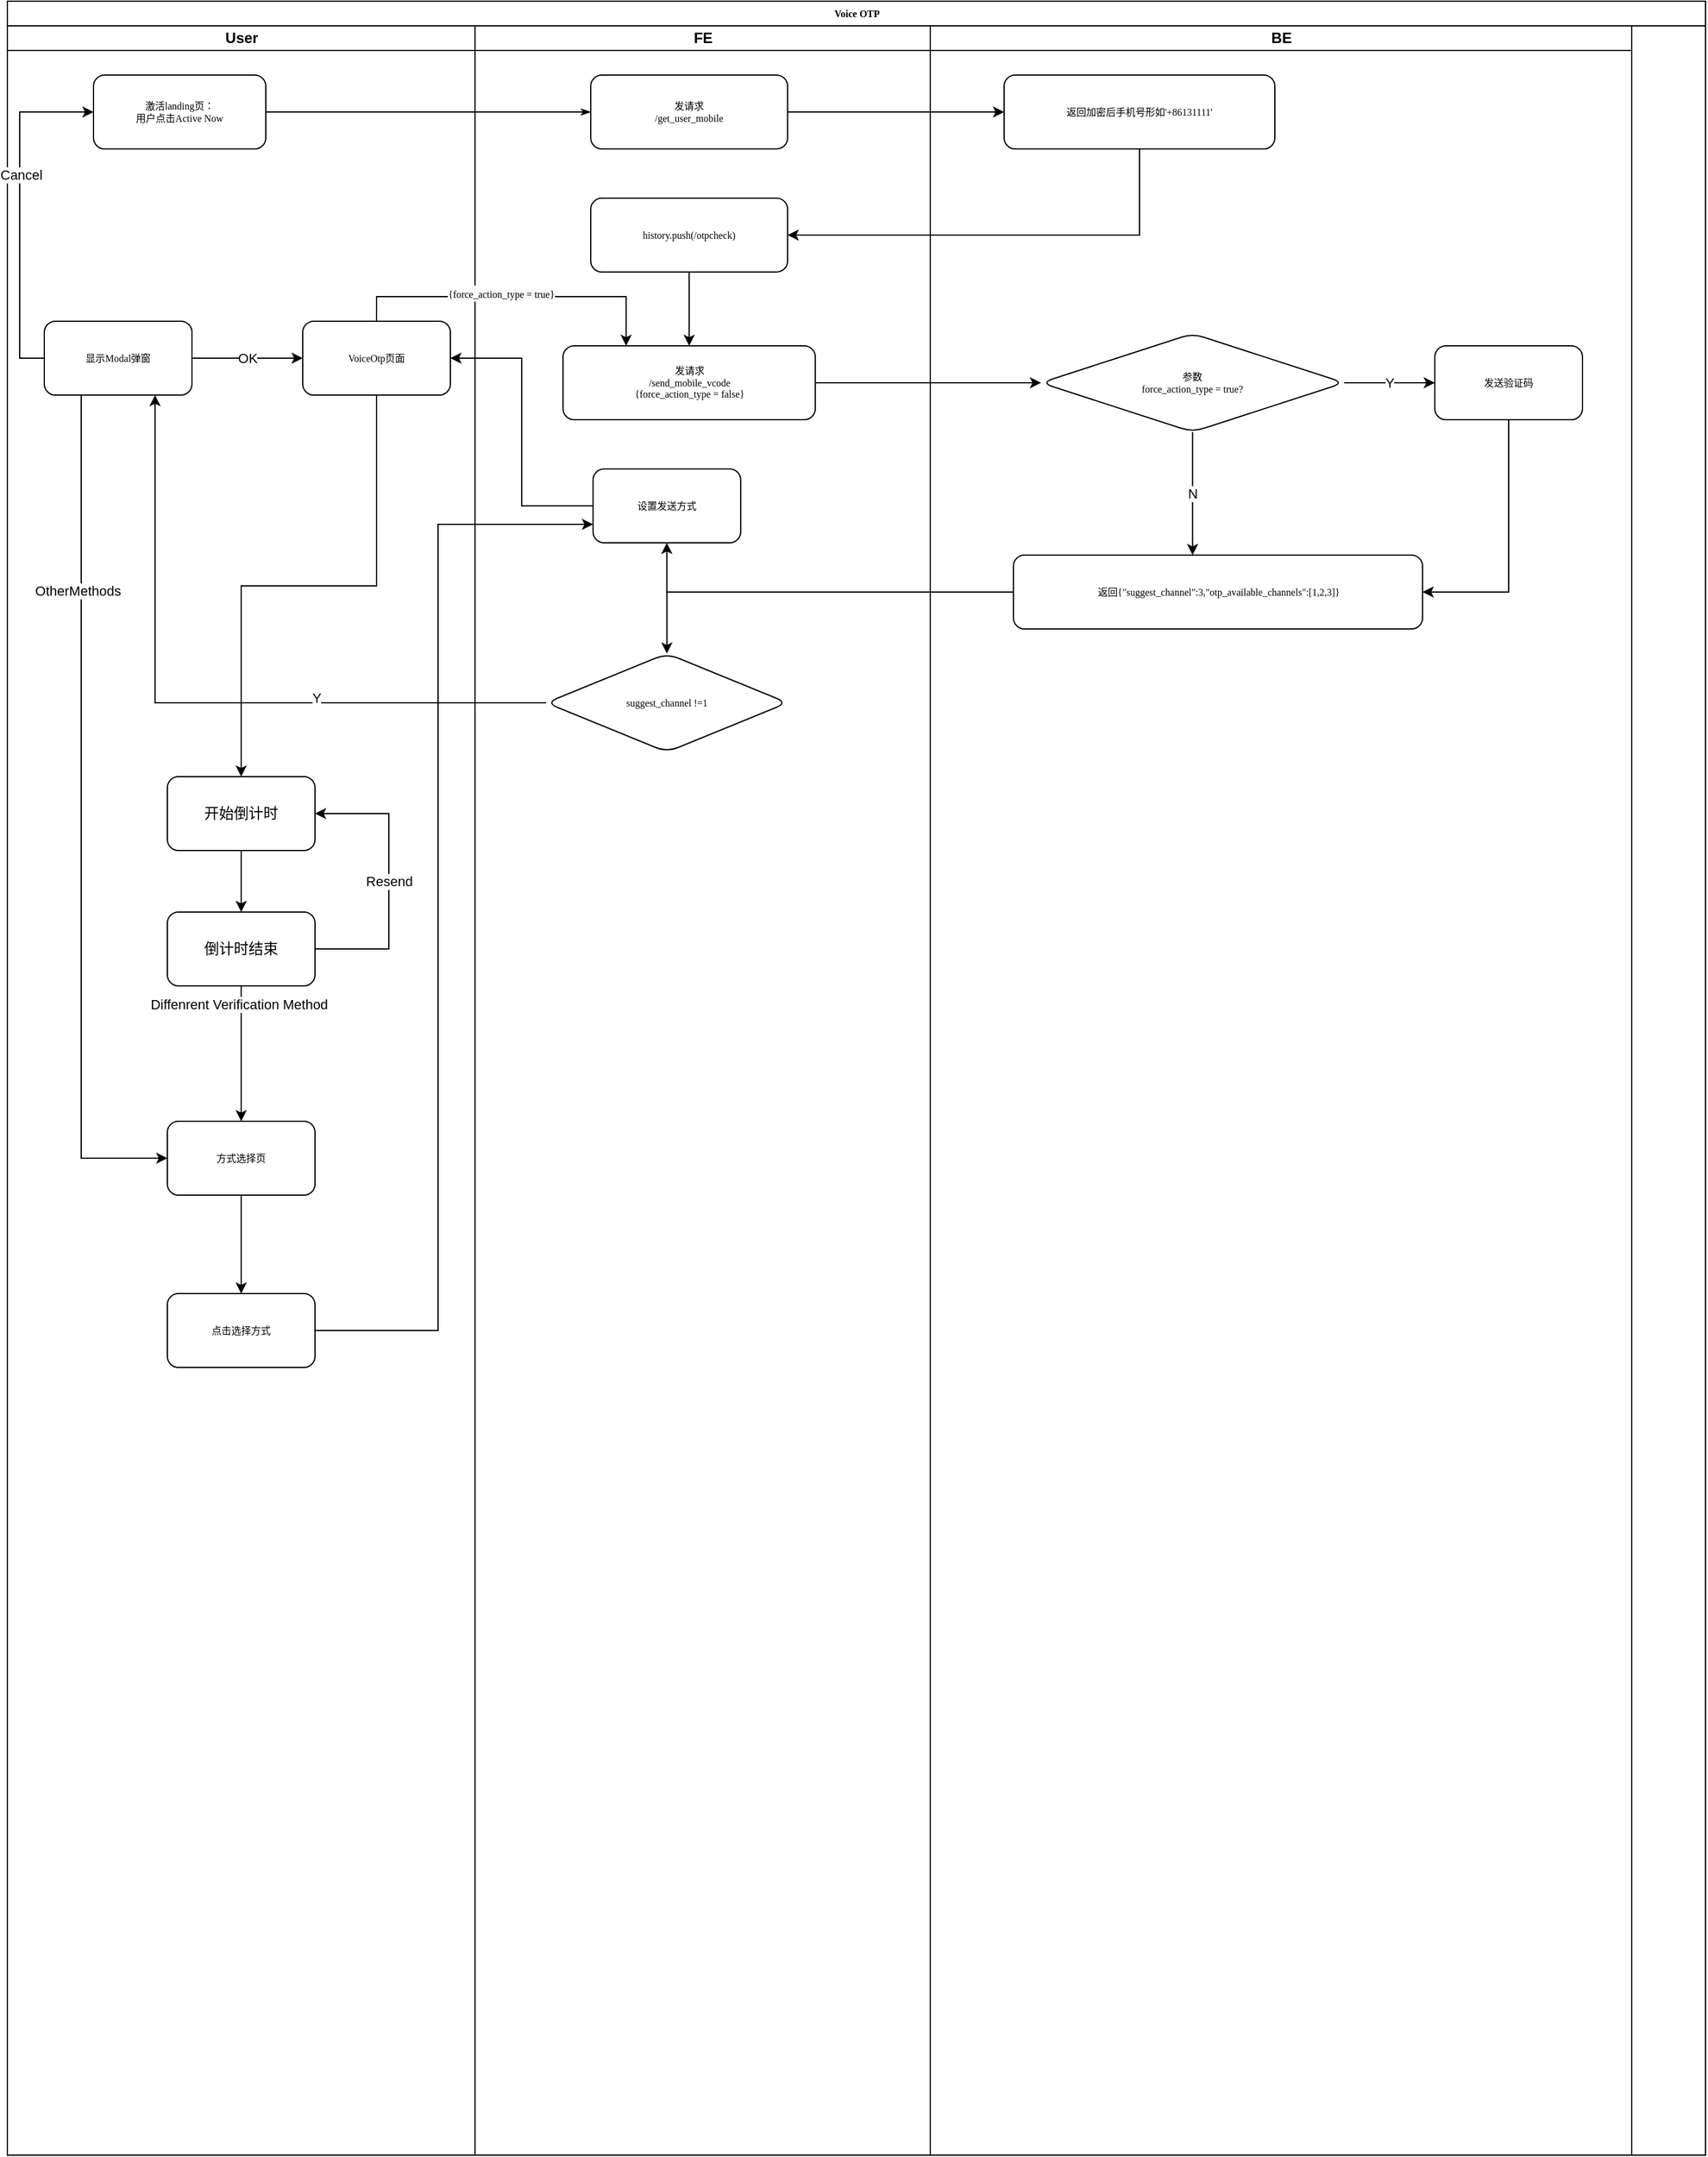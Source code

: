 <mxfile version="13.6.2" type="github">
  <diagram name="Page-1" id="74e2e168-ea6b-b213-b513-2b3c1d86103e">
    <mxGraphModel dx="1395" dy="872" grid="1" gridSize="10" guides="1" tooltips="1" connect="1" arrows="1" fold="1" page="1" pageScale="1" pageWidth="1100" pageHeight="850" background="#ffffff" math="0" shadow="0">
      <root>
        <mxCell id="0" />
        <mxCell id="1" parent="0" />
        <mxCell id="77e6c97f196da883-1" value="Voice OTP" style="swimlane;html=1;childLayout=stackLayout;startSize=20;rounded=0;shadow=0;labelBackgroundColor=none;strokeWidth=1;fontFamily=Verdana;fontSize=8;align=center;" parent="1" vertex="1">
          <mxGeometry x="70" y="30" width="1380" height="1750" as="geometry" />
        </mxCell>
        <mxCell id="77e6c97f196da883-26" style="edgeStyle=orthogonalEdgeStyle;rounded=1;html=1;labelBackgroundColor=none;startArrow=none;startFill=0;startSize=5;endArrow=classicThin;endFill=1;endSize=5;jettySize=auto;orthogonalLoop=1;strokeWidth=1;fontFamily=Verdana;fontSize=8" parent="77e6c97f196da883-1" source="77e6c97f196da883-8" target="77e6c97f196da883-11" edge="1">
          <mxGeometry relative="1" as="geometry" />
        </mxCell>
        <mxCell id="77e6c97f196da883-2" value="User" style="swimlane;html=1;startSize=20;" parent="77e6c97f196da883-1" vertex="1">
          <mxGeometry y="20" width="380" height="1730" as="geometry">
            <mxRectangle y="20" width="30" height="1750" as="alternateBounds" />
          </mxGeometry>
        </mxCell>
        <mxCell id="7hA2E8RumJZDi3fpIp_V-88" style="edgeStyle=orthogonalEdgeStyle;rounded=0;orthogonalLoop=1;jettySize=auto;html=1;exitX=0.25;exitY=1;exitDx=0;exitDy=0;entryX=0;entryY=0.5;entryDx=0;entryDy=0;" edge="1" parent="77e6c97f196da883-2" source="7hA2E8RumJZDi3fpIp_V-55" target="7hA2E8RumJZDi3fpIp_V-59">
          <mxGeometry relative="1" as="geometry">
            <Array as="points">
              <mxPoint x="60" y="920" />
            </Array>
          </mxGeometry>
        </mxCell>
        <mxCell id="7hA2E8RumJZDi3fpIp_V-89" value="OtherMethods" style="edgeLabel;html=1;align=center;verticalAlign=middle;resizable=0;points=[];" vertex="1" connectable="0" parent="7hA2E8RumJZDi3fpIp_V-88">
          <mxGeometry x="-0.54" y="-3" relative="1" as="geometry">
            <mxPoint as="offset" />
          </mxGeometry>
        </mxCell>
        <mxCell id="7hA2E8RumJZDi3fpIp_V-95" value="OK" style="edgeStyle=orthogonalEdgeStyle;rounded=0;orthogonalLoop=1;jettySize=auto;html=1;exitX=1;exitY=0.5;exitDx=0;exitDy=0;entryX=0;entryY=0.5;entryDx=0;entryDy=0;" edge="1" parent="77e6c97f196da883-2" source="7hA2E8RumJZDi3fpIp_V-55" target="7hA2E8RumJZDi3fpIp_V-9">
          <mxGeometry relative="1" as="geometry" />
        </mxCell>
        <mxCell id="7hA2E8RumJZDi3fpIp_V-55" value="显示Modal弹窗" style="whiteSpace=wrap;html=1;rounded=1;shadow=0;fontFamily=Verdana;fontSize=8;strokeWidth=1;" vertex="1" parent="77e6c97f196da883-2">
          <mxGeometry x="30.005" y="240" width="120" height="60" as="geometry" />
        </mxCell>
        <mxCell id="77e6c97f196da883-8" value="激活landing页：&lt;br&gt;用户点击Active Now" style="rounded=1;whiteSpace=wrap;html=1;shadow=0;labelBackgroundColor=none;strokeWidth=1;fontFamily=Verdana;fontSize=8;align=center;" parent="77e6c97f196da883-2" vertex="1">
          <mxGeometry x="70" y="40" width="140" height="60" as="geometry" />
        </mxCell>
        <mxCell id="7hA2E8RumJZDi3fpIp_V-72" style="edgeStyle=orthogonalEdgeStyle;rounded=0;orthogonalLoop=1;jettySize=auto;html=1;exitX=0;exitY=0.5;exitDx=0;exitDy=0;entryX=0;entryY=0.5;entryDx=0;entryDy=0;" edge="1" parent="77e6c97f196da883-2" source="7hA2E8RumJZDi3fpIp_V-55" target="77e6c97f196da883-8">
          <mxGeometry relative="1" as="geometry" />
        </mxCell>
        <mxCell id="7hA2E8RumJZDi3fpIp_V-73" value="Cancel" style="edgeLabel;html=1;align=center;verticalAlign=middle;resizable=0;points=[];" vertex="1" connectable="0" parent="7hA2E8RumJZDi3fpIp_V-72">
          <mxGeometry x="0.206" y="-1" relative="1" as="geometry">
            <mxPoint as="offset" />
          </mxGeometry>
        </mxCell>
        <mxCell id="7hA2E8RumJZDi3fpIp_V-99" value="Resend" style="edgeStyle=orthogonalEdgeStyle;rounded=0;orthogonalLoop=1;jettySize=auto;html=1;exitX=1;exitY=0.5;exitDx=0;exitDy=0;entryX=1;entryY=0.5;entryDx=0;entryDy=0;" edge="1" parent="77e6c97f196da883-2" source="7hA2E8RumJZDi3fpIp_V-97" target="7hA2E8RumJZDi3fpIp_V-92">
          <mxGeometry relative="1" as="geometry">
            <Array as="points">
              <mxPoint x="310" y="750" />
              <mxPoint x="310" y="640" />
            </Array>
          </mxGeometry>
        </mxCell>
        <mxCell id="7hA2E8RumJZDi3fpIp_V-100" style="edgeStyle=orthogonalEdgeStyle;rounded=0;orthogonalLoop=1;jettySize=auto;html=1;exitX=0.5;exitY=1;exitDx=0;exitDy=0;" edge="1" parent="77e6c97f196da883-2" source="7hA2E8RumJZDi3fpIp_V-97" target="7hA2E8RumJZDi3fpIp_V-59">
          <mxGeometry relative="1" as="geometry" />
        </mxCell>
        <mxCell id="7hA2E8RumJZDi3fpIp_V-101" value="Diffenrent Verification Method" style="edgeLabel;html=1;align=center;verticalAlign=middle;resizable=0;points=[];" vertex="1" connectable="0" parent="7hA2E8RumJZDi3fpIp_V-100">
          <mxGeometry x="-0.723" y="-2" relative="1" as="geometry">
            <mxPoint as="offset" />
          </mxGeometry>
        </mxCell>
        <mxCell id="7hA2E8RumJZDi3fpIp_V-97" value="倒计时结束" style="rounded=1;whiteSpace=wrap;html=1;" vertex="1" parent="77e6c97f196da883-2">
          <mxGeometry x="130" y="720" width="120" height="60" as="geometry" />
        </mxCell>
        <mxCell id="7hA2E8RumJZDi3fpIp_V-92" value="开始倒计时" style="rounded=1;whiteSpace=wrap;html=1;" vertex="1" parent="77e6c97f196da883-2">
          <mxGeometry x="130" y="610" width="120" height="60" as="geometry" />
        </mxCell>
        <mxCell id="7hA2E8RumJZDi3fpIp_V-107" style="edgeStyle=orthogonalEdgeStyle;rounded=0;orthogonalLoop=1;jettySize=auto;html=1;exitX=0.5;exitY=1;exitDx=0;exitDy=0;" edge="1" parent="77e6c97f196da883-2" source="7hA2E8RumJZDi3fpIp_V-9" target="7hA2E8RumJZDi3fpIp_V-92">
          <mxGeometry relative="1" as="geometry" />
        </mxCell>
        <mxCell id="7hA2E8RumJZDi3fpIp_V-59" value="方式选择页" style="whiteSpace=wrap;html=1;rounded=1;shadow=0;fontFamily=Verdana;fontSize=8;strokeWidth=1;" vertex="1" parent="77e6c97f196da883-2">
          <mxGeometry x="130.005" y="890" width="120" height="60" as="geometry" />
        </mxCell>
        <mxCell id="7hA2E8RumJZDi3fpIp_V-102" value="点击选择方式" style="whiteSpace=wrap;html=1;rounded=1;shadow=0;fontFamily=Verdana;fontSize=8;strokeWidth=1;" vertex="1" parent="77e6c97f196da883-2">
          <mxGeometry x="130.005" y="1030" width="120" height="60" as="geometry" />
        </mxCell>
        <mxCell id="7hA2E8RumJZDi3fpIp_V-9" value="VoiceOtp页面" style="whiteSpace=wrap;html=1;rounded=1;shadow=0;fontFamily=Verdana;fontSize=8;strokeWidth=1;" vertex="1" parent="77e6c97f196da883-2">
          <mxGeometry x="240" y="240" width="120" height="60" as="geometry" />
        </mxCell>
        <mxCell id="7hA2E8RumJZDi3fpIp_V-98" value="" style="edgeStyle=orthogonalEdgeStyle;rounded=0;orthogonalLoop=1;jettySize=auto;html=1;" edge="1" parent="77e6c97f196da883-2" source="7hA2E8RumJZDi3fpIp_V-92" target="7hA2E8RumJZDi3fpIp_V-97">
          <mxGeometry relative="1" as="geometry" />
        </mxCell>
        <mxCell id="7hA2E8RumJZDi3fpIp_V-103" value="" style="edgeStyle=orthogonalEdgeStyle;rounded=0;orthogonalLoop=1;jettySize=auto;html=1;" edge="1" parent="77e6c97f196da883-2" source="7hA2E8RumJZDi3fpIp_V-59" target="7hA2E8RumJZDi3fpIp_V-102">
          <mxGeometry relative="1" as="geometry" />
        </mxCell>
        <mxCell id="77e6c97f196da883-3" value="FE" style="swimlane;html=1;startSize=20;" parent="77e6c97f196da883-1" vertex="1">
          <mxGeometry x="380" y="20" width="370" height="1730" as="geometry" />
        </mxCell>
        <mxCell id="7hA2E8RumJZDi3fpIp_V-67" style="edgeStyle=orthogonalEdgeStyle;rounded=0;orthogonalLoop=1;jettySize=auto;html=1;exitX=0.5;exitY=1;exitDx=0;exitDy=0;entryX=0.5;entryY=0;entryDx=0;entryDy=0;" edge="1" parent="77e6c97f196da883-3" source="7hA2E8RumJZDi3fpIp_V-7" target="7hA2E8RumJZDi3fpIp_V-11">
          <mxGeometry relative="1" as="geometry" />
        </mxCell>
        <mxCell id="7hA2E8RumJZDi3fpIp_V-69" value="设置发送方式" style="whiteSpace=wrap;html=1;rounded=1;shadow=0;fontFamily=Verdana;fontSize=8;strokeWidth=1;" vertex="1" parent="77e6c97f196da883-3">
          <mxGeometry x="95.94" y="360" width="120" height="60" as="geometry" />
        </mxCell>
        <mxCell id="7hA2E8RumJZDi3fpIp_V-53" value="&lt;span&gt;suggest_channel !=1&lt;/span&gt;" style="rhombus;whiteSpace=wrap;html=1;rounded=1;shadow=0;fontFamily=Verdana;fontSize=8;strokeWidth=1;" vertex="1" parent="77e6c97f196da883-3">
          <mxGeometry x="57.81" y="510" width="196.25" height="80" as="geometry" />
        </mxCell>
        <mxCell id="7hA2E8RumJZDi3fpIp_V-7" value="&lt;span&gt;history.push(/otpcheck)&lt;/span&gt;" style="whiteSpace=wrap;html=1;rounded=1;shadow=0;fontFamily=Verdana;fontSize=8;strokeWidth=1;" vertex="1" parent="77e6c97f196da883-3">
          <mxGeometry x="94.06" y="140" width="160" height="60" as="geometry" />
        </mxCell>
        <mxCell id="77e6c97f196da883-11" value="发请求&lt;br&gt;/get_user_mobile" style="rounded=1;whiteSpace=wrap;html=1;shadow=0;labelBackgroundColor=none;strokeWidth=1;fontFamily=Verdana;fontSize=8;align=center;" parent="77e6c97f196da883-3" vertex="1">
          <mxGeometry x="94.06" y="40" width="160" height="60" as="geometry" />
        </mxCell>
        <mxCell id="7hA2E8RumJZDi3fpIp_V-11" value="发请求&lt;br&gt;/send_mobile_vcode&lt;br&gt;{force_action_type = false}" style="whiteSpace=wrap;html=1;rounded=1;shadow=0;fontFamily=Verdana;fontSize=8;strokeWidth=1;" vertex="1" parent="77e6c97f196da883-3">
          <mxGeometry x="71.56" y="260" width="205" height="60" as="geometry" />
        </mxCell>
        <mxCell id="7hA2E8RumJZDi3fpIp_V-4" value="" style="edgeStyle=orthogonalEdgeStyle;rounded=0;orthogonalLoop=1;jettySize=auto;html=1;" edge="1" parent="77e6c97f196da883-1" source="77e6c97f196da883-11" target="7hA2E8RumJZDi3fpIp_V-3">
          <mxGeometry relative="1" as="geometry" />
        </mxCell>
        <mxCell id="7hA2E8RumJZDi3fpIp_V-54" value="" style="edgeStyle=orthogonalEdgeStyle;rounded=0;orthogonalLoop=1;jettySize=auto;html=1;" edge="1" parent="77e6c97f196da883-1" source="7hA2E8RumJZDi3fpIp_V-19" target="7hA2E8RumJZDi3fpIp_V-53">
          <mxGeometry relative="1" as="geometry" />
        </mxCell>
        <mxCell id="7hA2E8RumJZDi3fpIp_V-70" value="" style="edgeStyle=orthogonalEdgeStyle;rounded=0;orthogonalLoop=1;jettySize=auto;html=1;" edge="1" parent="77e6c97f196da883-1" source="7hA2E8RumJZDi3fpIp_V-19" target="7hA2E8RumJZDi3fpIp_V-69">
          <mxGeometry relative="1" as="geometry" />
        </mxCell>
        <mxCell id="7hA2E8RumJZDi3fpIp_V-71" style="edgeStyle=orthogonalEdgeStyle;rounded=0;orthogonalLoop=1;jettySize=auto;html=1;exitX=0;exitY=0.5;exitDx=0;exitDy=0;entryX=1;entryY=0.5;entryDx=0;entryDy=0;" edge="1" parent="77e6c97f196da883-1" source="7hA2E8RumJZDi3fpIp_V-69" target="7hA2E8RumJZDi3fpIp_V-9">
          <mxGeometry relative="1" as="geometry" />
        </mxCell>
        <mxCell id="7hA2E8RumJZDi3fpIp_V-79" style="edgeStyle=orthogonalEdgeStyle;rounded=0;orthogonalLoop=1;jettySize=auto;html=1;exitX=0.5;exitY=1;exitDx=0;exitDy=0;entryX=1;entryY=0.5;entryDx=0;entryDy=0;" edge="1" parent="77e6c97f196da883-1" source="7hA2E8RumJZDi3fpIp_V-3" target="7hA2E8RumJZDi3fpIp_V-7">
          <mxGeometry relative="1" as="geometry" />
        </mxCell>
        <mxCell id="77e6c97f196da883-4" value="BE" style="swimlane;html=1;startSize=20;" parent="77e6c97f196da883-1" vertex="1">
          <mxGeometry x="750" y="20" width="570" height="1730" as="geometry" />
        </mxCell>
        <mxCell id="7hA2E8RumJZDi3fpIp_V-3" value="&lt;span&gt;返回加密后手机号形如&#39;+86131111&#39;&lt;/span&gt;" style="whiteSpace=wrap;html=1;rounded=1;shadow=0;fontFamily=Verdana;fontSize=8;strokeWidth=1;" vertex="1" parent="77e6c97f196da883-4">
          <mxGeometry x="60" y="40" width="220" height="60" as="geometry" />
        </mxCell>
        <mxCell id="7hA2E8RumJZDi3fpIp_V-20" value="N" style="edgeStyle=orthogonalEdgeStyle;rounded=0;orthogonalLoop=1;jettySize=auto;html=1;" edge="1" parent="77e6c97f196da883-4" source="7hA2E8RumJZDi3fpIp_V-17" target="7hA2E8RumJZDi3fpIp_V-19">
          <mxGeometry relative="1" as="geometry">
            <Array as="points">
              <mxPoint x="213" y="410" />
              <mxPoint x="213" y="410" />
            </Array>
          </mxGeometry>
        </mxCell>
        <mxCell id="7hA2E8RumJZDi3fpIp_V-22" value="Y" style="edgeStyle=orthogonalEdgeStyle;rounded=0;orthogonalLoop=1;jettySize=auto;html=1;entryX=0;entryY=0.5;entryDx=0;entryDy=0;" edge="1" parent="77e6c97f196da883-4" source="7hA2E8RumJZDi3fpIp_V-17" target="7hA2E8RumJZDi3fpIp_V-21">
          <mxGeometry relative="1" as="geometry">
            <mxPoint x="400.05" y="280" as="targetPoint" />
          </mxGeometry>
        </mxCell>
        <mxCell id="7hA2E8RumJZDi3fpIp_V-34" style="edgeStyle=orthogonalEdgeStyle;rounded=0;orthogonalLoop=1;jettySize=auto;html=1;exitX=0.5;exitY=1;exitDx=0;exitDy=0;entryX=1;entryY=0.5;entryDx=0;entryDy=0;" edge="1" parent="77e6c97f196da883-4" source="7hA2E8RumJZDi3fpIp_V-21" target="7hA2E8RumJZDi3fpIp_V-19">
          <mxGeometry relative="1" as="geometry">
            <mxPoint x="433.75" y="310" as="sourcePoint" />
            <Array as="points">
              <mxPoint x="470" y="460" />
            </Array>
          </mxGeometry>
        </mxCell>
        <mxCell id="7hA2E8RumJZDi3fpIp_V-19" value="返回{&quot;suggest_channel&quot;:3,&quot;otp_available_channels&quot;:[1,2,3]}" style="whiteSpace=wrap;html=1;rounded=1;shadow=0;fontFamily=Verdana;fontSize=8;strokeWidth=1;" vertex="1" parent="77e6c97f196da883-4">
          <mxGeometry x="67.55" y="430" width="332.5" height="60" as="geometry" />
        </mxCell>
        <mxCell id="7hA2E8RumJZDi3fpIp_V-17" value="&lt;span&gt;参数&lt;br&gt;force_action_type = true?&lt;/span&gt;" style="rhombus;whiteSpace=wrap;html=1;rounded=1;shadow=0;fontFamily=Verdana;fontSize=8;strokeWidth=1;" vertex="1" parent="77e6c97f196da883-4">
          <mxGeometry x="90" y="250" width="246.3" height="80" as="geometry" />
        </mxCell>
        <mxCell id="7hA2E8RumJZDi3fpIp_V-21" value="发送验证码" style="whiteSpace=wrap;html=1;rounded=1;shadow=0;fontFamily=Verdana;fontSize=8;strokeWidth=1;" vertex="1" parent="77e6c97f196da883-4">
          <mxGeometry x="410" y="260" width="120" height="60" as="geometry" />
        </mxCell>
        <mxCell id="7hA2E8RumJZDi3fpIp_V-80" style="edgeStyle=orthogonalEdgeStyle;rounded=0;orthogonalLoop=1;jettySize=auto;html=1;exitX=1;exitY=0.5;exitDx=0;exitDy=0;entryX=0;entryY=0.5;entryDx=0;entryDy=0;" edge="1" parent="77e6c97f196da883-1" source="7hA2E8RumJZDi3fpIp_V-11" target="7hA2E8RumJZDi3fpIp_V-17">
          <mxGeometry relative="1" as="geometry" />
        </mxCell>
        <mxCell id="7hA2E8RumJZDi3fpIp_V-83" style="edgeStyle=orthogonalEdgeStyle;rounded=0;orthogonalLoop=1;jettySize=auto;html=1;exitX=0;exitY=0.5;exitDx=0;exitDy=0;" edge="1" parent="77e6c97f196da883-1" source="7hA2E8RumJZDi3fpIp_V-53" target="7hA2E8RumJZDi3fpIp_V-55">
          <mxGeometry relative="1" as="geometry">
            <Array as="points">
              <mxPoint x="120" y="570" />
            </Array>
          </mxGeometry>
        </mxCell>
        <mxCell id="7hA2E8RumJZDi3fpIp_V-90" value="Y" style="edgeLabel;html=1;align=center;verticalAlign=middle;resizable=0;points=[];" vertex="1" connectable="0" parent="7hA2E8RumJZDi3fpIp_V-83">
          <mxGeometry x="-0.339" y="-4" relative="1" as="geometry">
            <mxPoint as="offset" />
          </mxGeometry>
        </mxCell>
        <mxCell id="7hA2E8RumJZDi3fpIp_V-105" style="edgeStyle=orthogonalEdgeStyle;rounded=0;orthogonalLoop=1;jettySize=auto;html=1;exitX=0.5;exitY=0;exitDx=0;exitDy=0;entryX=0.25;entryY=0;entryDx=0;entryDy=0;" edge="1" parent="77e6c97f196da883-1" source="7hA2E8RumJZDi3fpIp_V-9" target="7hA2E8RumJZDi3fpIp_V-11">
          <mxGeometry relative="1" as="geometry" />
        </mxCell>
        <mxCell id="7hA2E8RumJZDi3fpIp_V-106" value="&lt;span style=&quot;font-family: &amp;#34;verdana&amp;#34; ; font-size: 8px ; background-color: rgb(248 , 249 , 250)&quot;&gt;{force_action_type = true}&lt;/span&gt;" style="edgeLabel;html=1;align=center;verticalAlign=middle;resizable=0;points=[];" vertex="1" connectable="0" parent="7hA2E8RumJZDi3fpIp_V-105">
          <mxGeometry x="-0.08" y="3" relative="1" as="geometry">
            <mxPoint as="offset" />
          </mxGeometry>
        </mxCell>
        <mxCell id="7hA2E8RumJZDi3fpIp_V-104" style="edgeStyle=orthogonalEdgeStyle;rounded=0;orthogonalLoop=1;jettySize=auto;html=1;exitX=1;exitY=0.5;exitDx=0;exitDy=0;entryX=0;entryY=0.75;entryDx=0;entryDy=0;" edge="1" parent="77e6c97f196da883-1" source="7hA2E8RumJZDi3fpIp_V-102" target="7hA2E8RumJZDi3fpIp_V-69">
          <mxGeometry relative="1" as="geometry">
            <Array as="points">
              <mxPoint x="350" y="1080" />
              <mxPoint x="350" y="425" />
            </Array>
          </mxGeometry>
        </mxCell>
      </root>
    </mxGraphModel>
  </diagram>
</mxfile>
